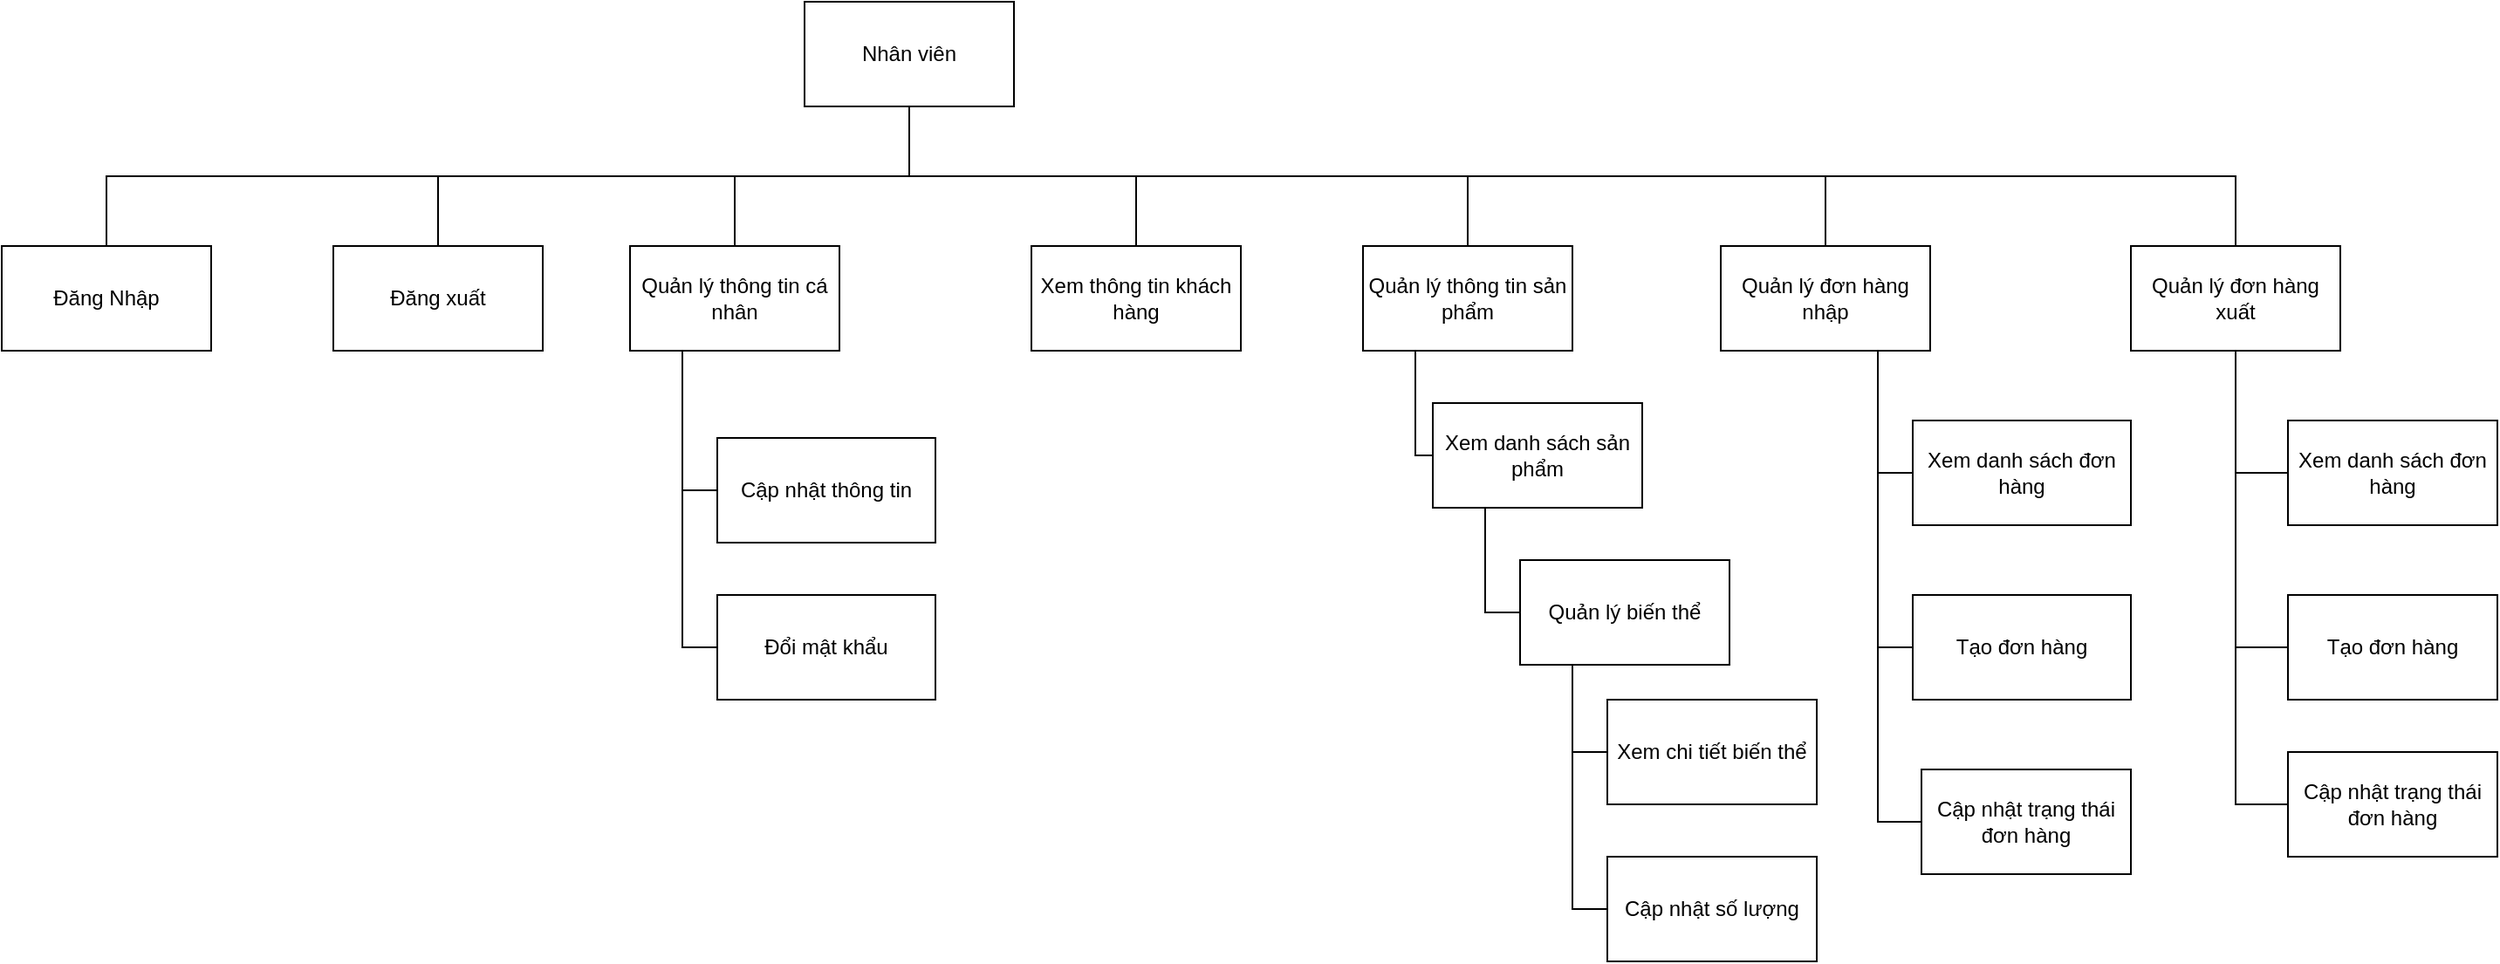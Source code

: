 <mxfile version="22.1.21" type="github" pages="6">
  <diagram name="sơ đồ tư duy của nhân viên" id="AwMW5bjnhjnvqeRRBotU">
    <mxGraphModel dx="1009" dy="542" grid="1" gridSize="10" guides="1" tooltips="1" connect="1" arrows="1" fold="1" page="1" pageScale="1" pageWidth="850" pageHeight="1100" math="0" shadow="0">
      <root>
        <mxCell id="0" />
        <mxCell id="1" parent="0" />
        <mxCell id="dzbkotbrd0zJeF_VacGA-1" value="Nhân viên" style="rounded=0;whiteSpace=wrap;html=1;" parent="1" vertex="1">
          <mxGeometry x="500" y="100" width="120" height="60" as="geometry" />
        </mxCell>
        <mxCell id="dzbkotbrd0zJeF_VacGA-2" value="Đăng Nhập" style="rounded=0;whiteSpace=wrap;html=1;" parent="1" vertex="1">
          <mxGeometry x="40" y="240" width="120" height="60" as="geometry" />
        </mxCell>
        <mxCell id="dzbkotbrd0zJeF_VacGA-3" value="Đăng xuất" style="rounded=0;whiteSpace=wrap;html=1;" parent="1" vertex="1">
          <mxGeometry x="230" y="240" width="120" height="60" as="geometry" />
        </mxCell>
        <mxCell id="dzbkotbrd0zJeF_VacGA-4" value="Quản lý thông tin cá nhân" style="rounded=0;whiteSpace=wrap;html=1;" parent="1" vertex="1">
          <mxGeometry x="400" y="240" width="120" height="60" as="geometry" />
        </mxCell>
        <mxCell id="dzbkotbrd0zJeF_VacGA-5" value="Quản lý thông tin sản phẩm" style="rounded=0;whiteSpace=wrap;html=1;" parent="1" vertex="1">
          <mxGeometry x="820" y="240" width="120" height="60" as="geometry" />
        </mxCell>
        <mxCell id="dzbkotbrd0zJeF_VacGA-6" value="Quản lý đơn hàng nhập" style="rounded=0;whiteSpace=wrap;html=1;" parent="1" vertex="1">
          <mxGeometry x="1025" y="240" width="120" height="60" as="geometry" />
        </mxCell>
        <mxCell id="dzbkotbrd0zJeF_VacGA-7" value="Xem thông tin khách hàng" style="rounded=0;whiteSpace=wrap;html=1;" parent="1" vertex="1">
          <mxGeometry x="630" y="240" width="120" height="60" as="geometry" />
        </mxCell>
        <mxCell id="dzbkotbrd0zJeF_VacGA-8" value="" style="endArrow=none;html=1;rounded=0;entryX=0.5;entryY=1;entryDx=0;entryDy=0;exitX=0.5;exitY=0;exitDx=0;exitDy=0;edgeStyle=orthogonalEdgeStyle;" parent="1" source="dzbkotbrd0zJeF_VacGA-2" target="dzbkotbrd0zJeF_VacGA-1" edge="1">
          <mxGeometry width="50" height="50" relative="1" as="geometry">
            <mxPoint x="360" y="210" as="sourcePoint" />
            <mxPoint x="410" y="160" as="targetPoint" />
          </mxGeometry>
        </mxCell>
        <mxCell id="dzbkotbrd0zJeF_VacGA-9" value="" style="endArrow=none;html=1;rounded=0;entryX=0.5;entryY=1;entryDx=0;entryDy=0;exitX=0.5;exitY=0;exitDx=0;exitDy=0;edgeStyle=orthogonalEdgeStyle;" parent="1" source="dzbkotbrd0zJeF_VacGA-3" target="dzbkotbrd0zJeF_VacGA-1" edge="1">
          <mxGeometry width="50" height="50" relative="1" as="geometry">
            <mxPoint x="360" y="210" as="sourcePoint" />
            <mxPoint x="410" y="160" as="targetPoint" />
          </mxGeometry>
        </mxCell>
        <mxCell id="dzbkotbrd0zJeF_VacGA-10" value="" style="endArrow=none;html=1;rounded=0;entryX=0.5;entryY=1;entryDx=0;entryDy=0;exitX=0.5;exitY=0;exitDx=0;exitDy=0;edgeStyle=orthogonalEdgeStyle;" parent="1" source="dzbkotbrd0zJeF_VacGA-4" target="dzbkotbrd0zJeF_VacGA-1" edge="1">
          <mxGeometry width="50" height="50" relative="1" as="geometry">
            <mxPoint x="560" y="210" as="sourcePoint" />
            <mxPoint x="610" y="160" as="targetPoint" />
          </mxGeometry>
        </mxCell>
        <mxCell id="dzbkotbrd0zJeF_VacGA-11" value="" style="endArrow=none;html=1;rounded=0;entryX=0.5;entryY=1;entryDx=0;entryDy=0;exitX=0.5;exitY=0;exitDx=0;exitDy=0;edgeStyle=orthogonalEdgeStyle;" parent="1" source="dzbkotbrd0zJeF_VacGA-5" target="dzbkotbrd0zJeF_VacGA-1" edge="1">
          <mxGeometry width="50" height="50" relative="1" as="geometry">
            <mxPoint x="360" y="210" as="sourcePoint" />
            <mxPoint x="410" y="160" as="targetPoint" />
          </mxGeometry>
        </mxCell>
        <mxCell id="dzbkotbrd0zJeF_VacGA-12" value="" style="endArrow=none;html=1;rounded=0;entryX=0.5;entryY=1;entryDx=0;entryDy=0;exitX=0.5;exitY=0;exitDx=0;exitDy=0;edgeStyle=orthogonalEdgeStyle;" parent="1" source="dzbkotbrd0zJeF_VacGA-6" target="dzbkotbrd0zJeF_VacGA-1" edge="1">
          <mxGeometry width="50" height="50" relative="1" as="geometry">
            <mxPoint x="780" y="190" as="sourcePoint" />
            <mxPoint x="830" y="140" as="targetPoint" />
          </mxGeometry>
        </mxCell>
        <mxCell id="dzbkotbrd0zJeF_VacGA-13" value="" style="endArrow=none;html=1;rounded=0;entryX=0.5;entryY=1;entryDx=0;entryDy=0;exitX=0.5;exitY=0;exitDx=0;exitDy=0;edgeStyle=orthogonalEdgeStyle;" parent="1" source="dzbkotbrd0zJeF_VacGA-7" target="dzbkotbrd0zJeF_VacGA-1" edge="1">
          <mxGeometry width="50" height="50" relative="1" as="geometry">
            <mxPoint x="700" y="230" as="sourcePoint" />
            <mxPoint x="750" y="180" as="targetPoint" />
          </mxGeometry>
        </mxCell>
        <mxCell id="dzbkotbrd0zJeF_VacGA-14" value="Quản lý đơn hàng xuất" style="rounded=0;whiteSpace=wrap;html=1;" parent="1" vertex="1">
          <mxGeometry x="1260" y="240" width="120" height="60" as="geometry" />
        </mxCell>
        <mxCell id="dzbkotbrd0zJeF_VacGA-15" value="" style="endArrow=none;html=1;rounded=0;entryX=0.5;entryY=0;entryDx=0;entryDy=0;exitX=0.5;exitY=1;exitDx=0;exitDy=0;edgeStyle=orthogonalEdgeStyle;" parent="1" source="dzbkotbrd0zJeF_VacGA-1" target="dzbkotbrd0zJeF_VacGA-14" edge="1">
          <mxGeometry width="50" height="50" relative="1" as="geometry">
            <mxPoint x="960" y="210" as="sourcePoint" />
            <mxPoint x="1010" y="160" as="targetPoint" />
          </mxGeometry>
        </mxCell>
        <mxCell id="dzbkotbrd0zJeF_VacGA-16" value="Cập nhật thông tin" style="rounded=0;whiteSpace=wrap;html=1;" parent="1" vertex="1">
          <mxGeometry x="450" y="350" width="125" height="60" as="geometry" />
        </mxCell>
        <mxCell id="dzbkotbrd0zJeF_VacGA-17" value="Đổi mật khẩu" style="rounded=0;whiteSpace=wrap;html=1;" parent="1" vertex="1">
          <mxGeometry x="450" y="440" width="125" height="60" as="geometry" />
        </mxCell>
        <mxCell id="dzbkotbrd0zJeF_VacGA-18" value="" style="endArrow=none;html=1;rounded=0;entryX=0.25;entryY=1;entryDx=0;entryDy=0;exitX=0;exitY=0.5;exitDx=0;exitDy=0;edgeStyle=orthogonalEdgeStyle;" parent="1" source="dzbkotbrd0zJeF_VacGA-16" target="dzbkotbrd0zJeF_VacGA-4" edge="1">
          <mxGeometry width="50" height="50" relative="1" as="geometry">
            <mxPoint x="380" y="360" as="sourcePoint" />
            <mxPoint x="430" y="310" as="targetPoint" />
            <Array as="points">
              <mxPoint x="430" y="380" />
            </Array>
          </mxGeometry>
        </mxCell>
        <mxCell id="dzbkotbrd0zJeF_VacGA-21" value="" style="endArrow=none;html=1;rounded=0;entryX=0.25;entryY=1;entryDx=0;entryDy=0;exitX=0;exitY=0.5;exitDx=0;exitDy=0;edgeStyle=orthogonalEdgeStyle;" parent="1" source="dzbkotbrd0zJeF_VacGA-17" target="dzbkotbrd0zJeF_VacGA-4" edge="1">
          <mxGeometry width="50" height="50" relative="1" as="geometry">
            <mxPoint x="280" y="480" as="sourcePoint" />
            <mxPoint x="330" y="430" as="targetPoint" />
          </mxGeometry>
        </mxCell>
        <mxCell id="dzbkotbrd0zJeF_VacGA-22" value="Xem danh sách sản phẩm" style="rounded=0;whiteSpace=wrap;html=1;" parent="1" vertex="1">
          <mxGeometry x="860" y="330" width="120" height="60" as="geometry" />
        </mxCell>
        <mxCell id="dzbkotbrd0zJeF_VacGA-23" value="" style="endArrow=none;html=1;rounded=0;entryX=0.25;entryY=1;entryDx=0;entryDy=0;exitX=0;exitY=0.5;exitDx=0;exitDy=0;edgeStyle=orthogonalEdgeStyle;" parent="1" source="dzbkotbrd0zJeF_VacGA-22" target="dzbkotbrd0zJeF_VacGA-5" edge="1">
          <mxGeometry width="50" height="50" relative="1" as="geometry">
            <mxPoint x="630" y="250" as="sourcePoint" />
            <mxPoint x="680" y="200" as="targetPoint" />
          </mxGeometry>
        </mxCell>
        <mxCell id="dzbkotbrd0zJeF_VacGA-24" value="Quản lý biến thể" style="rounded=0;whiteSpace=wrap;html=1;" parent="1" vertex="1">
          <mxGeometry x="910" y="420" width="120" height="60" as="geometry" />
        </mxCell>
        <mxCell id="dzbkotbrd0zJeF_VacGA-25" value="" style="endArrow=none;html=1;rounded=0;entryX=0.25;entryY=1;entryDx=0;entryDy=0;exitX=0;exitY=0.5;exitDx=0;exitDy=0;edgeStyle=orthogonalEdgeStyle;" parent="1" source="dzbkotbrd0zJeF_VacGA-24" target="dzbkotbrd0zJeF_VacGA-22" edge="1">
          <mxGeometry width="50" height="50" relative="1" as="geometry">
            <mxPoint x="630" y="250" as="sourcePoint" />
            <mxPoint x="680" y="200" as="targetPoint" />
          </mxGeometry>
        </mxCell>
        <mxCell id="dzbkotbrd0zJeF_VacGA-26" value="Xem chi tiết biến thể" style="rounded=0;whiteSpace=wrap;html=1;" parent="1" vertex="1">
          <mxGeometry x="960" y="500" width="120" height="60" as="geometry" />
        </mxCell>
        <mxCell id="dzbkotbrd0zJeF_VacGA-27" value="" style="endArrow=none;html=1;rounded=0;entryX=0.25;entryY=1;entryDx=0;entryDy=0;exitX=0;exitY=0.5;exitDx=0;exitDy=0;edgeStyle=orthogonalEdgeStyle;" parent="1" source="dzbkotbrd0zJeF_VacGA-26" target="dzbkotbrd0zJeF_VacGA-24" edge="1">
          <mxGeometry width="50" height="50" relative="1" as="geometry">
            <mxPoint x="630" y="250" as="sourcePoint" />
            <mxPoint x="680" y="200" as="targetPoint" />
          </mxGeometry>
        </mxCell>
        <mxCell id="dzbkotbrd0zJeF_VacGA-28" value="Cập nhật số lượng" style="rounded=0;whiteSpace=wrap;html=1;" parent="1" vertex="1">
          <mxGeometry x="960" y="590" width="120" height="60" as="geometry" />
        </mxCell>
        <mxCell id="dzbkotbrd0zJeF_VacGA-29" value="" style="endArrow=none;html=1;rounded=0;entryX=0.25;entryY=1;entryDx=0;entryDy=0;exitX=0;exitY=0.5;exitDx=0;exitDy=0;edgeStyle=orthogonalEdgeStyle;" parent="1" source="dzbkotbrd0zJeF_VacGA-28" target="dzbkotbrd0zJeF_VacGA-24" edge="1">
          <mxGeometry width="50" height="50" relative="1" as="geometry">
            <mxPoint x="630" y="250" as="sourcePoint" />
            <mxPoint x="680" y="200" as="targetPoint" />
          </mxGeometry>
        </mxCell>
        <mxCell id="dzbkotbrd0zJeF_VacGA-30" value="Xem danh sách đơn hàng" style="rounded=0;whiteSpace=wrap;html=1;" parent="1" vertex="1">
          <mxGeometry x="1135" y="340" width="125" height="60" as="geometry" />
        </mxCell>
        <mxCell id="dzbkotbrd0zJeF_VacGA-31" value="Tạo đơn hàng" style="rounded=0;whiteSpace=wrap;html=1;" parent="1" vertex="1">
          <mxGeometry x="1135" y="440" width="125" height="60" as="geometry" />
        </mxCell>
        <mxCell id="dzbkotbrd0zJeF_VacGA-33" value="" style="endArrow=none;html=1;rounded=0;entryX=0.75;entryY=1;entryDx=0;entryDy=0;exitX=0;exitY=0.5;exitDx=0;exitDy=0;edgeStyle=orthogonalEdgeStyle;" parent="1" source="dzbkotbrd0zJeF_VacGA-31" target="dzbkotbrd0zJeF_VacGA-6" edge="1">
          <mxGeometry width="50" height="50" relative="1" as="geometry">
            <mxPoint x="955" y="480" as="sourcePoint" />
            <mxPoint x="1105" y="300" as="targetPoint" />
          </mxGeometry>
        </mxCell>
        <mxCell id="dzbkotbrd0zJeF_VacGA-34" value="" style="endArrow=none;html=1;rounded=0;entryX=0.75;entryY=1;entryDx=0;entryDy=0;exitX=0;exitY=0.5;exitDx=0;exitDy=0;edgeStyle=orthogonalEdgeStyle;" parent="1" source="dzbkotbrd0zJeF_VacGA-30" target="dzbkotbrd0zJeF_VacGA-6" edge="1">
          <mxGeometry width="50" height="50" relative="1" as="geometry">
            <mxPoint x="645" y="420" as="sourcePoint" />
            <mxPoint x="695" y="370" as="targetPoint" />
          </mxGeometry>
        </mxCell>
        <mxCell id="dzbkotbrd0zJeF_VacGA-35" value="Cập nhật trạng thái đơn hàng" style="rounded=0;whiteSpace=wrap;html=1;" parent="1" vertex="1">
          <mxGeometry x="1140" y="540" width="120" height="60" as="geometry" />
        </mxCell>
        <mxCell id="dzbkotbrd0zJeF_VacGA-36" value="" style="endArrow=none;html=1;rounded=0;entryX=0.75;entryY=1;entryDx=0;entryDy=0;exitX=0;exitY=0.5;exitDx=0;exitDy=0;edgeStyle=orthogonalEdgeStyle;" parent="1" source="dzbkotbrd0zJeF_VacGA-35" target="dzbkotbrd0zJeF_VacGA-6" edge="1">
          <mxGeometry width="50" height="50" relative="1" as="geometry">
            <mxPoint x="645" y="420" as="sourcePoint" />
            <mxPoint x="695" y="370" as="targetPoint" />
          </mxGeometry>
        </mxCell>
        <mxCell id="dzbkotbrd0zJeF_VacGA-40" value="Xem danh sách đơn hàng" style="rounded=0;whiteSpace=wrap;html=1;" parent="1" vertex="1">
          <mxGeometry x="1350" y="340" width="120" height="60" as="geometry" />
        </mxCell>
        <mxCell id="dzbkotbrd0zJeF_VacGA-41" value="Tạo đơn hàng" style="rounded=0;whiteSpace=wrap;html=1;" parent="1" vertex="1">
          <mxGeometry x="1350" y="440" width="120" height="60" as="geometry" />
        </mxCell>
        <mxCell id="dzbkotbrd0zJeF_VacGA-42" value="Cập nhật trạng thái đơn hàng&lt;br&gt;" style="rounded=0;whiteSpace=wrap;html=1;" parent="1" vertex="1">
          <mxGeometry x="1350" y="530" width="120" height="60" as="geometry" />
        </mxCell>
        <mxCell id="dzbkotbrd0zJeF_VacGA-43" value="" style="endArrow=none;html=1;rounded=0;entryX=0.5;entryY=1;entryDx=0;entryDy=0;exitX=0;exitY=0.5;exitDx=0;exitDy=0;edgeStyle=orthogonalEdgeStyle;" parent="1" source="dzbkotbrd0zJeF_VacGA-40" target="dzbkotbrd0zJeF_VacGA-14" edge="1">
          <mxGeometry width="50" height="50" relative="1" as="geometry">
            <mxPoint x="1050" y="420" as="sourcePoint" />
            <mxPoint x="1100" y="370" as="targetPoint" />
          </mxGeometry>
        </mxCell>
        <mxCell id="dzbkotbrd0zJeF_VacGA-45" value="" style="endArrow=none;html=1;rounded=0;entryX=0.5;entryY=1;entryDx=0;entryDy=0;exitX=0;exitY=0.5;exitDx=0;exitDy=0;edgeStyle=orthogonalEdgeStyle;" parent="1" source="dzbkotbrd0zJeF_VacGA-41" target="dzbkotbrd0zJeF_VacGA-14" edge="1">
          <mxGeometry width="50" height="50" relative="1" as="geometry">
            <mxPoint x="1050" y="420" as="sourcePoint" />
            <mxPoint x="1100" y="370" as="targetPoint" />
          </mxGeometry>
        </mxCell>
        <mxCell id="dzbkotbrd0zJeF_VacGA-46" value="" style="endArrow=none;html=1;rounded=0;entryX=0.5;entryY=1;entryDx=0;entryDy=0;exitX=0;exitY=0.5;exitDx=0;exitDy=0;edgeStyle=orthogonalEdgeStyle;" parent="1" source="dzbkotbrd0zJeF_VacGA-42" target="dzbkotbrd0zJeF_VacGA-14" edge="1">
          <mxGeometry width="50" height="50" relative="1" as="geometry">
            <mxPoint x="1290" y="550" as="sourcePoint" />
            <mxPoint x="1340" y="500" as="targetPoint" />
          </mxGeometry>
        </mxCell>
      </root>
    </mxGraphModel>
  </diagram>
  <diagram id="WenDtLiimiP3o33p6I_P" name="Sơ đồ tư duy khách hàng không có tài khoản">
    <mxGraphModel dx="1009" dy="542" grid="1" gridSize="10" guides="1" tooltips="1" connect="1" arrows="1" fold="1" page="1" pageScale="1" pageWidth="850" pageHeight="1100" math="0" shadow="0">
      <root>
        <mxCell id="0" />
        <mxCell id="1" parent="0" />
        <mxCell id="mK2pUpOia7YjDpy-C99s-1" value="Khách hàng không có tài khoản" style="rounded=0;whiteSpace=wrap;html=1;" vertex="1" parent="1">
          <mxGeometry x="370" y="250" width="120" height="60" as="geometry" />
        </mxCell>
        <mxCell id="ANG01uh3ghOKPzQINhPo-1" value="Đăng ký" style="rounded=0;whiteSpace=wrap;html=1;" vertex="1" parent="1">
          <mxGeometry x="90" y="390" width="120" height="60" as="geometry" />
        </mxCell>
        <mxCell id="ANG01uh3ghOKPzQINhPo-2" value="Xem danh sách sản phẩm" style="rounded=0;whiteSpace=wrap;html=1;" vertex="1" parent="1">
          <mxGeometry x="260" y="390" width="120" height="60" as="geometry" />
        </mxCell>
        <mxCell id="ANG01uh3ghOKPzQINhPo-3" value="Tìm kiếm sản phẩm" style="rounded=0;whiteSpace=wrap;html=1;" vertex="1" parent="1">
          <mxGeometry x="490" y="390" width="120" height="60" as="geometry" />
        </mxCell>
        <mxCell id="ANG01uh3ghOKPzQINhPo-5" value="" style="endArrow=none;html=1;rounded=0;entryX=0.5;entryY=1;entryDx=0;entryDy=0;exitX=0.5;exitY=0;exitDx=0;exitDy=0;edgeStyle=orthogonalEdgeStyle;" edge="1" parent="1" source="ANG01uh3ghOKPzQINhPo-1" target="mK2pUpOia7YjDpy-C99s-1">
          <mxGeometry width="50" height="50" relative="1" as="geometry">
            <mxPoint x="220" y="360" as="sourcePoint" />
            <mxPoint x="420" y="310" as="targetPoint" />
          </mxGeometry>
        </mxCell>
        <mxCell id="ANG01uh3ghOKPzQINhPo-6" value="" style="endArrow=none;html=1;rounded=0;entryX=0.5;entryY=1;entryDx=0;entryDy=0;exitX=0.5;exitY=0;exitDx=0;exitDy=0;edgeStyle=orthogonalEdgeStyle;" edge="1" parent="1" source="ANG01uh3ghOKPzQINhPo-2" target="mK2pUpOia7YjDpy-C99s-1">
          <mxGeometry width="50" height="50" relative="1" as="geometry">
            <mxPoint x="420" y="360" as="sourcePoint" />
            <mxPoint x="420" y="310" as="targetPoint" />
          </mxGeometry>
        </mxCell>
        <mxCell id="ANG01uh3ghOKPzQINhPo-7" value="" style="endArrow=none;html=1;rounded=0;entryX=0.5;entryY=1;entryDx=0;entryDy=0;exitX=0.5;exitY=0;exitDx=0;exitDy=0;edgeStyle=orthogonalEdgeStyle;" edge="1" parent="1" source="ANG01uh3ghOKPzQINhPo-3" target="mK2pUpOia7YjDpy-C99s-1">
          <mxGeometry width="50" height="50" relative="1" as="geometry">
            <mxPoint x="560" y="380" as="sourcePoint" />
            <mxPoint x="420" y="310" as="targetPoint" />
          </mxGeometry>
        </mxCell>
        <mxCell id="ANG01uh3ghOKPzQINhPo-8" value="Xem chi tiết sản phẩm" style="rounded=0;whiteSpace=wrap;html=1;" vertex="1" parent="1">
          <mxGeometry x="310" y="500" width="125" height="60" as="geometry" />
        </mxCell>
        <mxCell id="ANG01uh3ghOKPzQINhPo-10" value="" style="endArrow=none;html=1;rounded=0;entryX=0.25;entryY=1;entryDx=0;entryDy=0;exitX=0;exitY=0.5;exitDx=0;exitDy=0;edgeStyle=orthogonalEdgeStyle;" edge="1" parent="1" source="ANG01uh3ghOKPzQINhPo-8" target="ANG01uh3ghOKPzQINhPo-2">
          <mxGeometry width="50" height="50" relative="1" as="geometry">
            <mxPoint x="240" y="510" as="sourcePoint" />
            <mxPoint x="290" y="460" as="targetPoint" />
            <Array as="points">
              <mxPoint x="290" y="530" />
            </Array>
          </mxGeometry>
        </mxCell>
      </root>
    </mxGraphModel>
  </diagram>
  <diagram id="aKFpyzoV2Clm9P6Qbatf" name="Sơ đồ tư duy khách hàng có tài khoản">
    <mxGraphModel dx="1009" dy="542" grid="1" gridSize="10" guides="1" tooltips="1" connect="1" arrows="1" fold="1" page="1" pageScale="1" pageWidth="850" pageHeight="1100" math="0" shadow="0">
      <root>
        <mxCell id="0" />
        <mxCell id="1" parent="0" />
        <mxCell id="Ef5BakWoUezPfbRDGRoR-1" value="Khách hàng có tài khoản" style="rounded=0;whiteSpace=wrap;html=1;" vertex="1" parent="1">
          <mxGeometry x="500" y="100" width="120" height="60" as="geometry" />
        </mxCell>
        <mxCell id="Ef5BakWoUezPfbRDGRoR-2" value="Đăng Nhập" style="rounded=0;whiteSpace=wrap;html=1;" vertex="1" parent="1">
          <mxGeometry x="40" y="240" width="120" height="60" as="geometry" />
        </mxCell>
        <mxCell id="Ef5BakWoUezPfbRDGRoR-3" value="Đăng xuất" style="rounded=0;whiteSpace=wrap;html=1;" vertex="1" parent="1">
          <mxGeometry x="230" y="240" width="120" height="60" as="geometry" />
        </mxCell>
        <mxCell id="Ef5BakWoUezPfbRDGRoR-4" value="Quản lý thông tin cá nhân" style="rounded=0;whiteSpace=wrap;html=1;" vertex="1" parent="1">
          <mxGeometry x="400" y="240" width="120" height="60" as="geometry" />
        </mxCell>
        <mxCell id="Ef5BakWoUezPfbRDGRoR-5" value="Quản lý thông tin sản phẩm" style="rounded=0;whiteSpace=wrap;html=1;" vertex="1" parent="1">
          <mxGeometry x="820" y="240" width="120" height="60" as="geometry" />
        </mxCell>
        <mxCell id="Ef5BakWoUezPfbRDGRoR-6" value="Quản lý đơn hàng nhập" style="rounded=0;whiteSpace=wrap;html=1;" vertex="1" parent="1">
          <mxGeometry x="1025" y="240" width="120" height="60" as="geometry" />
        </mxCell>
        <mxCell id="Ef5BakWoUezPfbRDGRoR-7" value="Xem thông tin khách hàng" style="rounded=0;whiteSpace=wrap;html=1;" vertex="1" parent="1">
          <mxGeometry x="630" y="240" width="120" height="60" as="geometry" />
        </mxCell>
        <mxCell id="Ef5BakWoUezPfbRDGRoR-8" value="" style="endArrow=none;html=1;rounded=0;entryX=0.5;entryY=1;entryDx=0;entryDy=0;exitX=0.5;exitY=0;exitDx=0;exitDy=0;edgeStyle=orthogonalEdgeStyle;" edge="1" parent="1" source="Ef5BakWoUezPfbRDGRoR-2" target="Ef5BakWoUezPfbRDGRoR-1">
          <mxGeometry width="50" height="50" relative="1" as="geometry">
            <mxPoint x="360" y="210" as="sourcePoint" />
            <mxPoint x="410" y="160" as="targetPoint" />
          </mxGeometry>
        </mxCell>
        <mxCell id="Ef5BakWoUezPfbRDGRoR-9" value="" style="endArrow=none;html=1;rounded=0;entryX=0.5;entryY=1;entryDx=0;entryDy=0;exitX=0.5;exitY=0;exitDx=0;exitDy=0;edgeStyle=orthogonalEdgeStyle;" edge="1" parent="1" source="Ef5BakWoUezPfbRDGRoR-3" target="Ef5BakWoUezPfbRDGRoR-1">
          <mxGeometry width="50" height="50" relative="1" as="geometry">
            <mxPoint x="360" y="210" as="sourcePoint" />
            <mxPoint x="410" y="160" as="targetPoint" />
          </mxGeometry>
        </mxCell>
        <mxCell id="Ef5BakWoUezPfbRDGRoR-10" value="" style="endArrow=none;html=1;rounded=0;entryX=0.5;entryY=1;entryDx=0;entryDy=0;exitX=0.5;exitY=0;exitDx=0;exitDy=0;edgeStyle=orthogonalEdgeStyle;" edge="1" parent="1" source="Ef5BakWoUezPfbRDGRoR-4" target="Ef5BakWoUezPfbRDGRoR-1">
          <mxGeometry width="50" height="50" relative="1" as="geometry">
            <mxPoint x="560" y="210" as="sourcePoint" />
            <mxPoint x="610" y="160" as="targetPoint" />
          </mxGeometry>
        </mxCell>
        <mxCell id="Ef5BakWoUezPfbRDGRoR-11" value="" style="endArrow=none;html=1;rounded=0;entryX=0.5;entryY=1;entryDx=0;entryDy=0;exitX=0.5;exitY=0;exitDx=0;exitDy=0;edgeStyle=orthogonalEdgeStyle;" edge="1" parent="1" source="Ef5BakWoUezPfbRDGRoR-5" target="Ef5BakWoUezPfbRDGRoR-1">
          <mxGeometry width="50" height="50" relative="1" as="geometry">
            <mxPoint x="360" y="210" as="sourcePoint" />
            <mxPoint x="410" y="160" as="targetPoint" />
          </mxGeometry>
        </mxCell>
        <mxCell id="Ef5BakWoUezPfbRDGRoR-12" value="" style="endArrow=none;html=1;rounded=0;entryX=0.5;entryY=1;entryDx=0;entryDy=0;exitX=0.5;exitY=0;exitDx=0;exitDy=0;edgeStyle=orthogonalEdgeStyle;" edge="1" parent="1" source="Ef5BakWoUezPfbRDGRoR-6" target="Ef5BakWoUezPfbRDGRoR-1">
          <mxGeometry width="50" height="50" relative="1" as="geometry">
            <mxPoint x="780" y="190" as="sourcePoint" />
            <mxPoint x="830" y="140" as="targetPoint" />
          </mxGeometry>
        </mxCell>
        <mxCell id="Ef5BakWoUezPfbRDGRoR-13" value="" style="endArrow=none;html=1;rounded=0;entryX=0.5;entryY=1;entryDx=0;entryDy=0;exitX=0.5;exitY=0;exitDx=0;exitDy=0;edgeStyle=orthogonalEdgeStyle;" edge="1" parent="1" source="Ef5BakWoUezPfbRDGRoR-7" target="Ef5BakWoUezPfbRDGRoR-1">
          <mxGeometry width="50" height="50" relative="1" as="geometry">
            <mxPoint x="700" y="230" as="sourcePoint" />
            <mxPoint x="750" y="180" as="targetPoint" />
          </mxGeometry>
        </mxCell>
        <mxCell id="Ef5BakWoUezPfbRDGRoR-14" value="Quản lý đơn hàng xuất" style="rounded=0;whiteSpace=wrap;html=1;" vertex="1" parent="1">
          <mxGeometry x="1260" y="240" width="120" height="60" as="geometry" />
        </mxCell>
        <mxCell id="Ef5BakWoUezPfbRDGRoR-15" value="" style="endArrow=none;html=1;rounded=0;entryX=0.5;entryY=0;entryDx=0;entryDy=0;exitX=0.5;exitY=1;exitDx=0;exitDy=0;edgeStyle=orthogonalEdgeStyle;" edge="1" parent="1" source="Ef5BakWoUezPfbRDGRoR-1" target="Ef5BakWoUezPfbRDGRoR-14">
          <mxGeometry width="50" height="50" relative="1" as="geometry">
            <mxPoint x="960" y="210" as="sourcePoint" />
            <mxPoint x="1010" y="160" as="targetPoint" />
          </mxGeometry>
        </mxCell>
        <mxCell id="Ef5BakWoUezPfbRDGRoR-16" value="Cập nhật thông tin" style="rounded=0;whiteSpace=wrap;html=1;" vertex="1" parent="1">
          <mxGeometry x="450" y="350" width="125" height="60" as="geometry" />
        </mxCell>
        <mxCell id="Ef5BakWoUezPfbRDGRoR-17" value="Đổi mật khẩu" style="rounded=0;whiteSpace=wrap;html=1;" vertex="1" parent="1">
          <mxGeometry x="450" y="440" width="125" height="60" as="geometry" />
        </mxCell>
        <mxCell id="Ef5BakWoUezPfbRDGRoR-18" value="" style="endArrow=none;html=1;rounded=0;entryX=0.25;entryY=1;entryDx=0;entryDy=0;exitX=0;exitY=0.5;exitDx=0;exitDy=0;edgeStyle=orthogonalEdgeStyle;" edge="1" parent="1" source="Ef5BakWoUezPfbRDGRoR-16" target="Ef5BakWoUezPfbRDGRoR-4">
          <mxGeometry width="50" height="50" relative="1" as="geometry">
            <mxPoint x="380" y="360" as="sourcePoint" />
            <mxPoint x="430" y="310" as="targetPoint" />
            <Array as="points">
              <mxPoint x="430" y="380" />
            </Array>
          </mxGeometry>
        </mxCell>
        <mxCell id="Ef5BakWoUezPfbRDGRoR-19" value="" style="endArrow=none;html=1;rounded=0;entryX=0.25;entryY=1;entryDx=0;entryDy=0;exitX=0;exitY=0.5;exitDx=0;exitDy=0;edgeStyle=orthogonalEdgeStyle;" edge="1" parent="1" source="Ef5BakWoUezPfbRDGRoR-17" target="Ef5BakWoUezPfbRDGRoR-4">
          <mxGeometry width="50" height="50" relative="1" as="geometry">
            <mxPoint x="280" y="480" as="sourcePoint" />
            <mxPoint x="330" y="430" as="targetPoint" />
          </mxGeometry>
        </mxCell>
        <mxCell id="Ef5BakWoUezPfbRDGRoR-20" value="Xem danh sách sản phẩm" style="rounded=0;whiteSpace=wrap;html=1;" vertex="1" parent="1">
          <mxGeometry x="860" y="330" width="120" height="60" as="geometry" />
        </mxCell>
        <mxCell id="Ef5BakWoUezPfbRDGRoR-21" value="" style="endArrow=none;html=1;rounded=0;entryX=0.25;entryY=1;entryDx=0;entryDy=0;exitX=0;exitY=0.5;exitDx=0;exitDy=0;edgeStyle=orthogonalEdgeStyle;" edge="1" parent="1" source="Ef5BakWoUezPfbRDGRoR-20" target="Ef5BakWoUezPfbRDGRoR-5">
          <mxGeometry width="50" height="50" relative="1" as="geometry">
            <mxPoint x="630" y="250" as="sourcePoint" />
            <mxPoint x="680" y="200" as="targetPoint" />
          </mxGeometry>
        </mxCell>
        <mxCell id="Ef5BakWoUezPfbRDGRoR-22" value="Quản lý biến thể" style="rounded=0;whiteSpace=wrap;html=1;" vertex="1" parent="1">
          <mxGeometry x="910" y="420" width="120" height="60" as="geometry" />
        </mxCell>
        <mxCell id="Ef5BakWoUezPfbRDGRoR-23" value="" style="endArrow=none;html=1;rounded=0;entryX=0.25;entryY=1;entryDx=0;entryDy=0;exitX=0;exitY=0.5;exitDx=0;exitDy=0;edgeStyle=orthogonalEdgeStyle;" edge="1" parent="1" source="Ef5BakWoUezPfbRDGRoR-22" target="Ef5BakWoUezPfbRDGRoR-20">
          <mxGeometry width="50" height="50" relative="1" as="geometry">
            <mxPoint x="630" y="250" as="sourcePoint" />
            <mxPoint x="680" y="200" as="targetPoint" />
          </mxGeometry>
        </mxCell>
        <mxCell id="Ef5BakWoUezPfbRDGRoR-24" value="Xem chi tiết biến thể" style="rounded=0;whiteSpace=wrap;html=1;" vertex="1" parent="1">
          <mxGeometry x="960" y="500" width="120" height="60" as="geometry" />
        </mxCell>
        <mxCell id="Ef5BakWoUezPfbRDGRoR-25" value="" style="endArrow=none;html=1;rounded=0;entryX=0.25;entryY=1;entryDx=0;entryDy=0;exitX=0;exitY=0.5;exitDx=0;exitDy=0;edgeStyle=orthogonalEdgeStyle;" edge="1" parent="1" source="Ef5BakWoUezPfbRDGRoR-24" target="Ef5BakWoUezPfbRDGRoR-22">
          <mxGeometry width="50" height="50" relative="1" as="geometry">
            <mxPoint x="630" y="250" as="sourcePoint" />
            <mxPoint x="680" y="200" as="targetPoint" />
          </mxGeometry>
        </mxCell>
        <mxCell id="Ef5BakWoUezPfbRDGRoR-26" value="Cập nhật số lượng" style="rounded=0;whiteSpace=wrap;html=1;" vertex="1" parent="1">
          <mxGeometry x="960" y="590" width="120" height="60" as="geometry" />
        </mxCell>
        <mxCell id="Ef5BakWoUezPfbRDGRoR-27" value="" style="endArrow=none;html=1;rounded=0;entryX=0.25;entryY=1;entryDx=0;entryDy=0;exitX=0;exitY=0.5;exitDx=0;exitDy=0;edgeStyle=orthogonalEdgeStyle;" edge="1" parent="1" source="Ef5BakWoUezPfbRDGRoR-26" target="Ef5BakWoUezPfbRDGRoR-22">
          <mxGeometry width="50" height="50" relative="1" as="geometry">
            <mxPoint x="630" y="250" as="sourcePoint" />
            <mxPoint x="680" y="200" as="targetPoint" />
          </mxGeometry>
        </mxCell>
        <mxCell id="Ef5BakWoUezPfbRDGRoR-28" value="Xem danh sách đơn hàng" style="rounded=0;whiteSpace=wrap;html=1;" vertex="1" parent="1">
          <mxGeometry x="1135" y="340" width="125" height="60" as="geometry" />
        </mxCell>
        <mxCell id="Ef5BakWoUezPfbRDGRoR-29" value="Tạo đơn hàng" style="rounded=0;whiteSpace=wrap;html=1;" vertex="1" parent="1">
          <mxGeometry x="1135" y="440" width="125" height="60" as="geometry" />
        </mxCell>
        <mxCell id="Ef5BakWoUezPfbRDGRoR-30" value="" style="endArrow=none;html=1;rounded=0;entryX=0.75;entryY=1;entryDx=0;entryDy=0;exitX=0;exitY=0.5;exitDx=0;exitDy=0;edgeStyle=orthogonalEdgeStyle;" edge="1" parent="1" source="Ef5BakWoUezPfbRDGRoR-29" target="Ef5BakWoUezPfbRDGRoR-6">
          <mxGeometry width="50" height="50" relative="1" as="geometry">
            <mxPoint x="955" y="480" as="sourcePoint" />
            <mxPoint x="1105" y="300" as="targetPoint" />
          </mxGeometry>
        </mxCell>
        <mxCell id="Ef5BakWoUezPfbRDGRoR-31" value="" style="endArrow=none;html=1;rounded=0;entryX=0.75;entryY=1;entryDx=0;entryDy=0;exitX=0;exitY=0.5;exitDx=0;exitDy=0;edgeStyle=orthogonalEdgeStyle;" edge="1" parent="1" source="Ef5BakWoUezPfbRDGRoR-28" target="Ef5BakWoUezPfbRDGRoR-6">
          <mxGeometry width="50" height="50" relative="1" as="geometry">
            <mxPoint x="645" y="420" as="sourcePoint" />
            <mxPoint x="695" y="370" as="targetPoint" />
          </mxGeometry>
        </mxCell>
        <mxCell id="Ef5BakWoUezPfbRDGRoR-32" value="Cập nhật trạng thái đơn hàng" style="rounded=0;whiteSpace=wrap;html=1;" vertex="1" parent="1">
          <mxGeometry x="1140" y="540" width="120" height="60" as="geometry" />
        </mxCell>
        <mxCell id="Ef5BakWoUezPfbRDGRoR-33" value="" style="endArrow=none;html=1;rounded=0;entryX=0.75;entryY=1;entryDx=0;entryDy=0;exitX=0;exitY=0.5;exitDx=0;exitDy=0;edgeStyle=orthogonalEdgeStyle;" edge="1" parent="1" source="Ef5BakWoUezPfbRDGRoR-32" target="Ef5BakWoUezPfbRDGRoR-6">
          <mxGeometry width="50" height="50" relative="1" as="geometry">
            <mxPoint x="645" y="420" as="sourcePoint" />
            <mxPoint x="695" y="370" as="targetPoint" />
          </mxGeometry>
        </mxCell>
        <mxCell id="Ef5BakWoUezPfbRDGRoR-34" value="Xem danh sách đơn hàng" style="rounded=0;whiteSpace=wrap;html=1;" vertex="1" parent="1">
          <mxGeometry x="1350" y="340" width="120" height="60" as="geometry" />
        </mxCell>
        <mxCell id="Ef5BakWoUezPfbRDGRoR-35" value="Tạo đơn hàng" style="rounded=0;whiteSpace=wrap;html=1;" vertex="1" parent="1">
          <mxGeometry x="1350" y="440" width="120" height="60" as="geometry" />
        </mxCell>
        <mxCell id="Ef5BakWoUezPfbRDGRoR-36" value="Cập nhật trạng thái đơn hàng&lt;br&gt;" style="rounded=0;whiteSpace=wrap;html=1;" vertex="1" parent="1">
          <mxGeometry x="1350" y="530" width="120" height="60" as="geometry" />
        </mxCell>
        <mxCell id="Ef5BakWoUezPfbRDGRoR-37" value="" style="endArrow=none;html=1;rounded=0;entryX=0.5;entryY=1;entryDx=0;entryDy=0;exitX=0;exitY=0.5;exitDx=0;exitDy=0;edgeStyle=orthogonalEdgeStyle;" edge="1" parent="1" source="Ef5BakWoUezPfbRDGRoR-34" target="Ef5BakWoUezPfbRDGRoR-14">
          <mxGeometry width="50" height="50" relative="1" as="geometry">
            <mxPoint x="1050" y="420" as="sourcePoint" />
            <mxPoint x="1100" y="370" as="targetPoint" />
          </mxGeometry>
        </mxCell>
        <mxCell id="Ef5BakWoUezPfbRDGRoR-38" value="" style="endArrow=none;html=1;rounded=0;entryX=0.5;entryY=1;entryDx=0;entryDy=0;exitX=0;exitY=0.5;exitDx=0;exitDy=0;edgeStyle=orthogonalEdgeStyle;" edge="1" parent="1" source="Ef5BakWoUezPfbRDGRoR-35" target="Ef5BakWoUezPfbRDGRoR-14">
          <mxGeometry width="50" height="50" relative="1" as="geometry">
            <mxPoint x="1050" y="420" as="sourcePoint" />
            <mxPoint x="1100" y="370" as="targetPoint" />
          </mxGeometry>
        </mxCell>
        <mxCell id="Ef5BakWoUezPfbRDGRoR-39" value="" style="endArrow=none;html=1;rounded=0;entryX=0.5;entryY=1;entryDx=0;entryDy=0;exitX=0;exitY=0.5;exitDx=0;exitDy=0;edgeStyle=orthogonalEdgeStyle;" edge="1" parent="1" source="Ef5BakWoUezPfbRDGRoR-36" target="Ef5BakWoUezPfbRDGRoR-14">
          <mxGeometry width="50" height="50" relative="1" as="geometry">
            <mxPoint x="1290" y="550" as="sourcePoint" />
            <mxPoint x="1340" y="500" as="targetPoint" />
          </mxGeometry>
        </mxCell>
      </root>
    </mxGraphModel>
  </diagram>
  <diagram id="KC4gTin0XgVBW7Rekx23" name="Chức năng khách hàng không có tài khoản">
    <mxGraphModel dx="1009" dy="542" grid="1" gridSize="10" guides="1" tooltips="1" connect="1" arrows="1" fold="1" page="1" pageScale="1" pageWidth="850" pageHeight="1100" math="0" shadow="0">
      <root>
        <mxCell id="0" />
        <mxCell id="1" parent="0" />
        <mxCell id="9MR05PCgE3EfPySpoHV6-1" value="Actor" style="shape=umlActor;verticalLabelPosition=bottom;verticalAlign=top;html=1;outlineConnect=0;" parent="1" vertex="1">
          <mxGeometry x="200" y="250" width="30" height="60" as="geometry" />
        </mxCell>
        <mxCell id="9MR05PCgE3EfPySpoHV6-2" value="Đăng ký&amp;nbsp;" style="ellipse;whiteSpace=wrap;html=1;" parent="1" vertex="1">
          <mxGeometry x="330" y="160" width="100" height="50" as="geometry" />
        </mxCell>
        <mxCell id="9MR05PCgE3EfPySpoHV6-3" value="Xem danh sách sản phẩm" style="ellipse;whiteSpace=wrap;html=1;" parent="1" vertex="1">
          <mxGeometry x="340" y="230" width="100" height="50" as="geometry" />
        </mxCell>
        <mxCell id="9MR05PCgE3EfPySpoHV6-4" value="Xem chi tiết sản phẩm" style="ellipse;whiteSpace=wrap;html=1;" parent="1" vertex="1">
          <mxGeometry x="500" y="310" width="80" height="40" as="geometry" />
        </mxCell>
        <mxCell id="9MR05PCgE3EfPySpoHV6-5" value="Tìm kiếm sản phẩm" style="ellipse;whiteSpace=wrap;html=1;" parent="1" vertex="1">
          <mxGeometry x="330" y="320" width="100" height="50" as="geometry" />
        </mxCell>
        <mxCell id="9MR05PCgE3EfPySpoHV6-6" value="" style="html=1;verticalAlign=bottom;endArrow=open;dashed=1;endSize=8;curved=0;rounded=0;exitX=0;exitY=0.5;exitDx=0;exitDy=0;entryX=1;entryY=1;entryDx=0;entryDy=0;" parent="1" source="9MR05PCgE3EfPySpoHV6-4" target="9MR05PCgE3EfPySpoHV6-3" edge="1">
          <mxGeometry relative="1" as="geometry">
            <mxPoint x="460" y="280" as="sourcePoint" />
            <mxPoint x="380" y="280" as="targetPoint" />
          </mxGeometry>
        </mxCell>
        <mxCell id="9MR05PCgE3EfPySpoHV6-7" value="&amp;lt;&amp;lt;include&amp;gt;&amp;gt;" style="text;html=1;strokeColor=none;fillColor=none;align=center;verticalAlign=middle;whiteSpace=wrap;rounded=0;" parent="1" vertex="1">
          <mxGeometry x="455" y="275" width="45" height="10" as="geometry" />
        </mxCell>
        <mxCell id="9MR05PCgE3EfPySpoHV6-8" value="" style="endArrow=none;html=1;rounded=0;entryX=0;entryY=0.5;entryDx=0;entryDy=0;" parent="1" target="9MR05PCgE3EfPySpoHV6-2" edge="1">
          <mxGeometry width="50" height="50" relative="1" as="geometry">
            <mxPoint x="250" y="280" as="sourcePoint" />
            <mxPoint x="290" y="220" as="targetPoint" />
          </mxGeometry>
        </mxCell>
        <mxCell id="9MR05PCgE3EfPySpoHV6-9" value="" style="endArrow=none;html=1;rounded=0;entryX=0;entryY=0.5;entryDx=0;entryDy=0;" parent="1" target="9MR05PCgE3EfPySpoHV6-3" edge="1">
          <mxGeometry width="50" height="50" relative="1" as="geometry">
            <mxPoint x="250" y="280" as="sourcePoint" />
            <mxPoint x="340" y="195" as="targetPoint" />
          </mxGeometry>
        </mxCell>
        <mxCell id="9MR05PCgE3EfPySpoHV6-10" value="" style="endArrow=none;html=1;rounded=0;entryX=0;entryY=0.5;entryDx=0;entryDy=0;" parent="1" target="9MR05PCgE3EfPySpoHV6-5" edge="1">
          <mxGeometry width="50" height="50" relative="1" as="geometry">
            <mxPoint x="250" y="280" as="sourcePoint" />
            <mxPoint x="350" y="265" as="targetPoint" />
          </mxGeometry>
        </mxCell>
      </root>
    </mxGraphModel>
  </diagram>
  <diagram id="16ftv3816fYwIURXoYWj" name="Chức năng khách hàng có tài khoản">
    <mxGraphModel dx="1009" dy="542" grid="1" gridSize="10" guides="1" tooltips="1" connect="1" arrows="1" fold="1" page="1" pageScale="1" pageWidth="850" pageHeight="1100" math="0" shadow="0">
      <root>
        <mxCell id="0" />
        <mxCell id="1" parent="0" />
        <mxCell id="BbKa7ltPmRF4flDn4x-G-1" value="Actor" style="shape=umlActor;verticalLabelPosition=bottom;verticalAlign=top;html=1;outlineConnect=0;" parent="1" vertex="1">
          <mxGeometry x="160" y="170" width="30" height="60" as="geometry" />
        </mxCell>
        <mxCell id="BbKa7ltPmRF4flDn4x-G-2" value="Đăng nhập" style="ellipse;whiteSpace=wrap;html=1;" parent="1" vertex="1">
          <mxGeometry x="320" y="60" width="160" height="40" as="geometry" />
        </mxCell>
        <mxCell id="BbKa7ltPmRF4flDn4x-G-3" value="Đăng xuất" style="ellipse;whiteSpace=wrap;html=1;" parent="1" vertex="1">
          <mxGeometry x="320" y="160" width="160" height="40" as="geometry" />
        </mxCell>
        <mxCell id="BbKa7ltPmRF4flDn4x-G-4" value="Quên mật khẩu" style="ellipse;whiteSpace=wrap;html=1;" parent="1" vertex="1">
          <mxGeometry x="320" y="210" width="160" height="40" as="geometry" />
        </mxCell>
        <mxCell id="BbKa7ltPmRF4flDn4x-G-37" style="edgeStyle=orthogonalEdgeStyle;rounded=0;orthogonalLoop=1;jettySize=auto;html=1;exitX=1;exitY=0;exitDx=0;exitDy=0;endArrow=open;endFill=0;dashed=1;" parent="1" source="BbKa7ltPmRF4flDn4x-G-5" edge="1">
          <mxGeometry relative="1" as="geometry">
            <mxPoint x="850" y="270" as="targetPoint" />
            <Array as="points">
              <mxPoint x="457" y="270" />
              <mxPoint x="850" y="270" />
            </Array>
          </mxGeometry>
        </mxCell>
        <mxCell id="BbKa7ltPmRF4flDn4x-G-5" value="Quản lý thông tin cá nhân" style="ellipse;whiteSpace=wrap;html=1;" parent="1" vertex="1">
          <mxGeometry x="320" y="290" width="160" height="40" as="geometry" />
        </mxCell>
        <mxCell id="BbKa7ltPmRF4flDn4x-G-6" value="Xem danh sách sản phẩm" style="ellipse;whiteSpace=wrap;html=1;" parent="1" vertex="1">
          <mxGeometry x="330" y="360" width="160" height="40" as="geometry" />
        </mxCell>
        <mxCell id="BbKa7ltPmRF4flDn4x-G-35" style="edgeStyle=orthogonalEdgeStyle;rounded=0;orthogonalLoop=1;jettySize=auto;html=1;exitX=1;exitY=0.5;exitDx=0;exitDy=0;dashed=1;endArrow=open;endFill=0;" parent="1" source="BbKa7ltPmRF4flDn4x-G-7" edge="1">
          <mxGeometry relative="1" as="geometry">
            <mxPoint x="850" y="500" as="targetPoint" />
          </mxGeometry>
        </mxCell>
        <mxCell id="BbKa7ltPmRF4flDn4x-G-7" value="Quản lý giỏ hàng" style="ellipse;whiteSpace=wrap;html=1;" parent="1" vertex="1">
          <mxGeometry x="330" y="510" width="160" height="40" as="geometry" />
        </mxCell>
        <mxCell id="BbKa7ltPmRF4flDn4x-G-34" style="edgeStyle=orthogonalEdgeStyle;rounded=0;orthogonalLoop=1;jettySize=auto;html=1;exitX=1;exitY=0.5;exitDx=0;exitDy=0;dashed=1;endArrow=open;endFill=0;" parent="1" source="BbKa7ltPmRF4flDn4x-G-8" edge="1">
          <mxGeometry relative="1" as="geometry">
            <mxPoint x="850" y="550" as="targetPoint" />
            <Array as="points">
              <mxPoint x="851" y="590" />
            </Array>
          </mxGeometry>
        </mxCell>
        <mxCell id="BbKa7ltPmRF4flDn4x-G-8" value="Đặt hàng" style="ellipse;whiteSpace=wrap;html=1;" parent="1" vertex="1">
          <mxGeometry x="330" y="570" width="160" height="40" as="geometry" />
        </mxCell>
        <mxCell id="BbKa7ltPmRF4flDn4x-G-32" style="edgeStyle=orthogonalEdgeStyle;rounded=0;orthogonalLoop=1;jettySize=auto;html=1;exitX=1;exitY=0.5;exitDx=0;exitDy=0;entryX=1;entryY=0.5;entryDx=0;entryDy=0;dashed=1;endArrow=open;endFill=0;" parent="1" source="BbKa7ltPmRF4flDn4x-G-9" target="BbKa7ltPmRF4flDn4x-G-2" edge="1">
          <mxGeometry relative="1" as="geometry">
            <Array as="points">
              <mxPoint x="850" y="650" />
              <mxPoint x="850" y="80" />
            </Array>
          </mxGeometry>
        </mxCell>
        <mxCell id="BbKa7ltPmRF4flDn4x-G-9" value="Quản lý lịch sử đơn hàng" style="ellipse;whiteSpace=wrap;html=1;" parent="1" vertex="1">
          <mxGeometry x="330" y="630" width="160" height="40" as="geometry" />
        </mxCell>
        <mxCell id="BbKa7ltPmRF4flDn4x-G-10" value="" style="endArrow=none;html=1;rounded=0;entryX=0;entryY=0.5;entryDx=0;entryDy=0;" parent="1" target="BbKa7ltPmRF4flDn4x-G-2" edge="1">
          <mxGeometry width="50" height="50" relative="1" as="geometry">
            <mxPoint x="200" y="190" as="sourcePoint" />
            <mxPoint x="270" y="100" as="targetPoint" />
          </mxGeometry>
        </mxCell>
        <mxCell id="BbKa7ltPmRF4flDn4x-G-11" value="" style="endArrow=none;html=1;rounded=0;entryX=0;entryY=0.5;entryDx=0;entryDy=0;" parent="1" target="BbKa7ltPmRF4flDn4x-G-3" edge="1">
          <mxGeometry width="50" height="50" relative="1" as="geometry">
            <mxPoint x="200" y="190" as="sourcePoint" />
            <mxPoint x="330" y="90" as="targetPoint" />
          </mxGeometry>
        </mxCell>
        <mxCell id="BbKa7ltPmRF4flDn4x-G-12" value="" style="endArrow=none;html=1;rounded=0;entryX=0;entryY=0.5;entryDx=0;entryDy=0;" parent="1" target="BbKa7ltPmRF4flDn4x-G-4" edge="1">
          <mxGeometry width="50" height="50" relative="1" as="geometry">
            <mxPoint x="200" y="190" as="sourcePoint" />
            <mxPoint x="330" y="170" as="targetPoint" />
          </mxGeometry>
        </mxCell>
        <mxCell id="BbKa7ltPmRF4flDn4x-G-13" value="" style="endArrow=none;html=1;rounded=0;entryX=0;entryY=0.5;entryDx=0;entryDy=0;" parent="1" target="BbKa7ltPmRF4flDn4x-G-5" edge="1">
          <mxGeometry width="50" height="50" relative="1" as="geometry">
            <mxPoint x="200" y="190" as="sourcePoint" />
            <mxPoint x="330" y="240" as="targetPoint" />
          </mxGeometry>
        </mxCell>
        <mxCell id="BbKa7ltPmRF4flDn4x-G-14" value="" style="endArrow=none;html=1;rounded=0;entryX=0;entryY=0.5;entryDx=0;entryDy=0;" parent="1" target="BbKa7ltPmRF4flDn4x-G-6" edge="1">
          <mxGeometry width="50" height="50" relative="1" as="geometry">
            <mxPoint x="200" y="190" as="sourcePoint" />
            <mxPoint x="330" y="320" as="targetPoint" />
          </mxGeometry>
        </mxCell>
        <mxCell id="BbKa7ltPmRF4flDn4x-G-15" value="" style="endArrow=none;html=1;rounded=0;entryX=0;entryY=0.5;entryDx=0;entryDy=0;" parent="1" target="BbKa7ltPmRF4flDn4x-G-7" edge="1">
          <mxGeometry width="50" height="50" relative="1" as="geometry">
            <mxPoint x="200" y="190" as="sourcePoint" />
            <mxPoint x="340" y="390" as="targetPoint" />
          </mxGeometry>
        </mxCell>
        <mxCell id="BbKa7ltPmRF4flDn4x-G-16" value="" style="endArrow=none;html=1;rounded=0;entryX=0;entryY=0.5;entryDx=0;entryDy=0;" parent="1" target="BbKa7ltPmRF4flDn4x-G-8" edge="1">
          <mxGeometry width="50" height="50" relative="1" as="geometry">
            <mxPoint x="200" y="190" as="sourcePoint" />
            <mxPoint x="340" y="540" as="targetPoint" />
          </mxGeometry>
        </mxCell>
        <mxCell id="BbKa7ltPmRF4flDn4x-G-17" value="" style="endArrow=none;html=1;rounded=0;entryX=0;entryY=0.5;entryDx=0;entryDy=0;" parent="1" target="BbKa7ltPmRF4flDn4x-G-9" edge="1">
          <mxGeometry width="50" height="50" relative="1" as="geometry">
            <mxPoint x="200" y="190" as="sourcePoint" />
            <mxPoint x="340" y="600" as="targetPoint" />
          </mxGeometry>
        </mxCell>
        <mxCell id="BbKa7ltPmRF4flDn4x-G-18" value="" style="endArrow=open;html=1;rounded=0;exitX=1;exitY=0.5;exitDx=0;exitDy=0;dashed=1;endFill=0;entryX=0;entryY=0.5;entryDx=0;entryDy=0;" parent="1" source="BbKa7ltPmRF4flDn4x-G-5" target="BbKa7ltPmRF4flDn4x-G-19" edge="1">
          <mxGeometry width="50" height="50" relative="1" as="geometry">
            <mxPoint x="560" y="290" as="sourcePoint" />
            <mxPoint x="650" y="230" as="targetPoint" />
          </mxGeometry>
        </mxCell>
        <mxCell id="BbKa7ltPmRF4flDn4x-G-19" value="Cập nhật thông tin" style="ellipse;whiteSpace=wrap;html=1;" parent="1" vertex="1">
          <mxGeometry x="660" y="300" width="130" height="20" as="geometry" />
        </mxCell>
        <mxCell id="BbKa7ltPmRF4flDn4x-G-20" value="Đổi mật khẩu" style="ellipse;whiteSpace=wrap;html=1;" parent="1" vertex="1">
          <mxGeometry x="660" y="340" width="130" height="20" as="geometry" />
        </mxCell>
        <mxCell id="BbKa7ltPmRF4flDn4x-G-21" value="" style="endArrow=open;html=1;rounded=0;exitX=1;exitY=0.5;exitDx=0;exitDy=0;dashed=1;endFill=0;entryX=0;entryY=0.5;entryDx=0;entryDy=0;" parent="1" source="BbKa7ltPmRF4flDn4x-G-5" target="BbKa7ltPmRF4flDn4x-G-20" edge="1">
          <mxGeometry width="50" height="50" relative="1" as="geometry">
            <mxPoint x="490" y="240" as="sourcePoint" />
            <mxPoint x="670" y="240" as="targetPoint" />
          </mxGeometry>
        </mxCell>
        <mxCell id="BbKa7ltPmRF4flDn4x-G-22" value="&amp;lt;&amp;lt;extend&amp;gt;&amp;gt;" style="text;html=1;strokeColor=none;fillColor=none;align=center;verticalAlign=middle;whiteSpace=wrap;rounded=0;" parent="1" vertex="1">
          <mxGeometry x="600" y="280" width="60" height="30" as="geometry" />
        </mxCell>
        <mxCell id="BbKa7ltPmRF4flDn4x-G-23" value="&amp;lt;&amp;lt;extend&amp;gt;&amp;gt;" style="text;html=1;strokeColor=none;fillColor=none;align=center;verticalAlign=middle;whiteSpace=wrap;rounded=0;" parent="1" vertex="1">
          <mxGeometry x="610" y="320" width="60" height="30" as="geometry" />
        </mxCell>
        <mxCell id="BbKa7ltPmRF4flDn4x-G-24" value="Xem chi tiết sản phẩm" style="ellipse;whiteSpace=wrap;html=1;" parent="1" vertex="1">
          <mxGeometry x="630" y="420" width="140" height="30" as="geometry" />
        </mxCell>
        <mxCell id="BbKa7ltPmRF4flDn4x-G-25" value="" style="endArrow=open;html=1;rounded=0;exitX=0;exitY=0.5;exitDx=0;exitDy=0;entryX=1;entryY=0.5;entryDx=0;entryDy=0;endFill=0;dashed=1;" parent="1" source="BbKa7ltPmRF4flDn4x-G-24" target="BbKa7ltPmRF4flDn4x-G-6" edge="1">
          <mxGeometry width="50" height="50" relative="1" as="geometry">
            <mxPoint x="400" y="340" as="sourcePoint" />
            <mxPoint x="450" y="290" as="targetPoint" />
          </mxGeometry>
        </mxCell>
        <mxCell id="BbKa7ltPmRF4flDn4x-G-26" value="Tìm kiếm sản phẩm" style="ellipse;whiteSpace=wrap;html=1;" parent="1" vertex="1">
          <mxGeometry x="590" y="470" width="140" height="30" as="geometry" />
        </mxCell>
        <mxCell id="BbKa7ltPmRF4flDn4x-G-27" value="" style="endArrow=open;html=1;rounded=0;exitX=0;exitY=0.5;exitDx=0;exitDy=0;entryX=1;entryY=1;entryDx=0;entryDy=0;endFill=0;dashed=1;" parent="1" source="BbKa7ltPmRF4flDn4x-G-26" target="BbKa7ltPmRF4flDn4x-G-6" edge="1">
          <mxGeometry width="50" height="50" relative="1" as="geometry">
            <mxPoint x="370" y="390" as="sourcePoint" />
            <mxPoint x="460" y="430" as="targetPoint" />
          </mxGeometry>
        </mxCell>
        <mxCell id="BbKa7ltPmRF4flDn4x-G-30" value="&amp;lt;&amp;lt;include&amp;gt;&amp;gt;" style="text;html=1;strokeColor=none;fillColor=none;align=center;verticalAlign=middle;whiteSpace=wrap;rounded=0;" parent="1" vertex="1">
          <mxGeometry x="520" y="360" width="60" height="30" as="geometry" />
        </mxCell>
        <mxCell id="BbKa7ltPmRF4flDn4x-G-31" value="&amp;lt;&amp;lt;include&amp;gt;&amp;gt;" style="text;html=1;strokeColor=none;fillColor=none;align=center;verticalAlign=middle;whiteSpace=wrap;rounded=0;" parent="1" vertex="1">
          <mxGeometry x="430" y="430" width="60" height="30" as="geometry" />
        </mxCell>
        <mxCell id="BbKa7ltPmRF4flDn4x-G-33" value="&amp;lt;&amp;lt;include&amp;gt;&amp;gt;" style="text;html=1;strokeColor=none;fillColor=none;align=center;verticalAlign=middle;whiteSpace=wrap;rounded=0;" parent="1" vertex="1">
          <mxGeometry x="860" y="150" width="60" height="30" as="geometry" />
        </mxCell>
        <mxCell id="aTHtBakKmPqUUj7A0Mw_-1" value="" style="endArrow=none;html=1;rounded=0;entryX=0;entryY=0.5;entryDx=0;entryDy=0;" parent="1" target="aTHtBakKmPqUUj7A0Mw_-2" edge="1">
          <mxGeometry width="50" height="50" relative="1" as="geometry">
            <mxPoint x="200" y="190" as="sourcePoint" />
            <mxPoint x="330" y="130" as="targetPoint" />
          </mxGeometry>
        </mxCell>
        <mxCell id="aTHtBakKmPqUUj7A0Mw_-2" value="Đăng ký" style="ellipse;whiteSpace=wrap;html=1;" parent="1" vertex="1">
          <mxGeometry x="320" y="110" width="160" height="40" as="geometry" />
        </mxCell>
      </root>
    </mxGraphModel>
  </diagram>
  <diagram id="FPgVVljXjVnpfkCxuM2P" name="Chức năng nhân viên">
    <mxGraphModel dx="1009" dy="542" grid="1" gridSize="10" guides="1" tooltips="1" connect="1" arrows="1" fold="1" page="1" pageScale="1" pageWidth="850" pageHeight="1100" math="0" shadow="0">
      <root>
        <mxCell id="0" />
        <mxCell id="1" parent="0" />
        <mxCell id="pquIINPbXWMOzqe2EtTm-1" value="Actor" style="shape=umlActor;verticalLabelPosition=bottom;verticalAlign=top;html=1;outlineConnect=0;" parent="1" vertex="1">
          <mxGeometry x="190" y="170" width="30" height="60" as="geometry" />
        </mxCell>
        <mxCell id="pquIINPbXWMOzqe2EtTm-5" value="Đăng nhập&amp;nbsp;" style="ellipse;whiteSpace=wrap;html=1;" parent="1" vertex="1">
          <mxGeometry x="330" y="20" width="105" height="60" as="geometry" />
        </mxCell>
        <mxCell id="9QtB5kdJHYgVPg1REl8z-5" style="edgeStyle=orthogonalEdgeStyle;rounded=0;orthogonalLoop=1;jettySize=auto;html=1;exitX=1;exitY=0;exitDx=0;exitDy=0;dashed=1;endArrow=open;endFill=0;" parent="1" source="pquIINPbXWMOzqe2EtTm-7" edge="1">
          <mxGeometry relative="1" as="geometry">
            <mxPoint x="1120" y="130" as="targetPoint" />
            <Array as="points">
              <mxPoint x="429" y="180" />
              <mxPoint x="1121" y="180" />
            </Array>
          </mxGeometry>
        </mxCell>
        <mxCell id="pquIINPbXWMOzqe2EtTm-7" value="Quản lý thông tin cá nhân" style="ellipse;whiteSpace=wrap;html=1;" parent="1" vertex="1">
          <mxGeometry x="340" y="220" width="105" height="60" as="geometry" />
        </mxCell>
        <mxCell id="Yarm9r-Yeb1Mj-U8K8z3-5" style="edgeStyle=orthogonalEdgeStyle;rounded=0;orthogonalLoop=1;jettySize=auto;html=1;exitX=1;exitY=0.5;exitDx=0;exitDy=0;dashed=1;endArrow=open;endFill=0;" parent="1" source="pquIINPbXWMOzqe2EtTm-8" edge="1">
          <mxGeometry relative="1" as="geometry">
            <mxPoint x="1120" y="270" as="targetPoint" />
            <Array as="points">
              <mxPoint x="1121" y="340" />
            </Array>
          </mxGeometry>
        </mxCell>
        <mxCell id="pquIINPbXWMOzqe2EtTm-8" value="Xem thông tin khách hàng" style="ellipse;whiteSpace=wrap;html=1;" parent="1" vertex="1">
          <mxGeometry x="330" y="310" width="105" height="60" as="geometry" />
        </mxCell>
        <mxCell id="Yarm9r-Yeb1Mj-U8K8z3-4" style="edgeStyle=orthogonalEdgeStyle;rounded=0;orthogonalLoop=1;jettySize=auto;html=1;exitX=1;exitY=0;exitDx=0;exitDy=0;endArrow=open;endFill=0;dashed=1;" parent="1" source="pquIINPbXWMOzqe2EtTm-9" edge="1">
          <mxGeometry relative="1" as="geometry">
            <mxPoint x="1120" y="300" as="targetPoint" />
            <Array as="points">
              <mxPoint x="419" y="370" />
              <mxPoint x="1121" y="370" />
            </Array>
          </mxGeometry>
        </mxCell>
        <mxCell id="pquIINPbXWMOzqe2EtTm-9" value="Quản lý thông tin sản phẩm" style="ellipse;whiteSpace=wrap;html=1;" parent="1" vertex="1">
          <mxGeometry x="325" y="400" width="110" height="60" as="geometry" />
        </mxCell>
        <mxCell id="Yarm9r-Yeb1Mj-U8K8z3-3" style="edgeStyle=orthogonalEdgeStyle;rounded=0;orthogonalLoop=1;jettySize=auto;html=1;exitX=0.5;exitY=0;exitDx=0;exitDy=0;dashed=1;endArrow=open;endFill=0;" parent="1" source="pquIINPbXWMOzqe2EtTm-11" edge="1">
          <mxGeometry relative="1" as="geometry">
            <mxPoint x="1120" y="430" as="targetPoint" />
            <Array as="points">
              <mxPoint x="370" y="540" />
              <mxPoint x="1121" y="540" />
            </Array>
          </mxGeometry>
        </mxCell>
        <mxCell id="pquIINPbXWMOzqe2EtTm-11" value="Quản lý đơn hàng nhập" style="ellipse;whiteSpace=wrap;html=1;" parent="1" vertex="1">
          <mxGeometry x="315" y="550" width="110" height="60" as="geometry" />
        </mxCell>
        <mxCell id="Yarm9r-Yeb1Mj-U8K8z3-1" style="edgeStyle=orthogonalEdgeStyle;rounded=0;orthogonalLoop=1;jettySize=auto;html=1;exitX=0;exitY=1;exitDx=0;exitDy=0;entryX=1;entryY=0.5;entryDx=0;entryDy=0;dashed=1;endArrow=open;endFill=0;" parent="1" edge="1">
          <mxGeometry relative="1" as="geometry">
            <mxPoint x="233.029" y="731.213" as="sourcePoint" />
            <mxPoint x="431.92" y="45" as="targetPoint" />
            <Array as="points">
              <mxPoint x="233" y="1055" />
              <mxPoint x="1120" y="1055" />
              <mxPoint x="1120" y="45" />
            </Array>
          </mxGeometry>
        </mxCell>
        <mxCell id="pquIINPbXWMOzqe2EtTm-12" value="Quản lý đơn hàng xuất" style="ellipse;whiteSpace=wrap;html=1;" parent="1" vertex="1">
          <mxGeometry x="220" y="685" width="110" height="60" as="geometry" />
        </mxCell>
        <mxCell id="pquIINPbXWMOzqe2EtTm-13" value="" style="endArrow=none;html=1;rounded=0;entryX=0;entryY=0.5;entryDx=0;entryDy=0;" parent="1" target="pquIINPbXWMOzqe2EtTm-5" edge="1">
          <mxGeometry width="50" height="50" relative="1" as="geometry">
            <mxPoint x="230" y="200" as="sourcePoint" />
            <mxPoint x="290" y="130" as="targetPoint" />
          </mxGeometry>
        </mxCell>
        <mxCell id="pquIINPbXWMOzqe2EtTm-14" value="" style="endArrow=none;html=1;rounded=0;entryX=0;entryY=0.5;entryDx=0;entryDy=0;" parent="1" target="pquIINPbXWMOzqe2EtTm-6" edge="1">
          <mxGeometry width="50" height="50" relative="1" as="geometry">
            <mxPoint x="230" y="200" as="sourcePoint" />
            <mxPoint x="340" y="90" as="targetPoint" />
          </mxGeometry>
        </mxCell>
        <mxCell id="pquIINPbXWMOzqe2EtTm-15" value="" style="endArrow=none;html=1;rounded=0;entryX=0;entryY=0.5;entryDx=0;entryDy=0;" parent="1" target="pquIINPbXWMOzqe2EtTm-7" edge="1">
          <mxGeometry width="50" height="50" relative="1" as="geometry">
            <mxPoint x="230" y="200" as="sourcePoint" />
            <mxPoint x="340" y="170" as="targetPoint" />
          </mxGeometry>
        </mxCell>
        <mxCell id="pquIINPbXWMOzqe2EtTm-16" value="" style="endArrow=none;html=1;rounded=0;entryX=0;entryY=0.5;entryDx=0;entryDy=0;" parent="1" target="pquIINPbXWMOzqe2EtTm-8" edge="1">
          <mxGeometry width="50" height="50" relative="1" as="geometry">
            <mxPoint x="230" y="200" as="sourcePoint" />
            <mxPoint x="350" y="230" as="targetPoint" />
          </mxGeometry>
        </mxCell>
        <mxCell id="pquIINPbXWMOzqe2EtTm-17" value="" style="endArrow=none;html=1;rounded=0;entryX=0;entryY=0.5;entryDx=0;entryDy=0;" parent="1" target="pquIINPbXWMOzqe2EtTm-9" edge="1">
          <mxGeometry width="50" height="50" relative="1" as="geometry">
            <mxPoint x="230" y="200" as="sourcePoint" />
            <mxPoint x="350" y="330" as="targetPoint" />
          </mxGeometry>
        </mxCell>
        <mxCell id="pquIINPbXWMOzqe2EtTm-18" value="" style="endArrow=none;html=1;rounded=0;exitX=0;exitY=0.5;exitDx=0;exitDy=0;" parent="1" source="pquIINPbXWMOzqe2EtTm-11" edge="1">
          <mxGeometry width="50" height="50" relative="1" as="geometry">
            <mxPoint x="210" y="300" as="sourcePoint" />
            <mxPoint x="230" y="200" as="targetPoint" />
          </mxGeometry>
        </mxCell>
        <mxCell id="pquIINPbXWMOzqe2EtTm-19" value="" style="endArrow=none;html=1;rounded=0;exitX=0;exitY=0.5;exitDx=0;exitDy=0;" parent="1" source="pquIINPbXWMOzqe2EtTm-12" edge="1">
          <mxGeometry width="50" height="50" relative="1" as="geometry">
            <mxPoint x="300" y="480" as="sourcePoint" />
            <mxPoint x="230" y="200" as="targetPoint" />
          </mxGeometry>
        </mxCell>
        <mxCell id="Oo3psfHcA0KfnighI8Ce-1" value="" style="endArrow=open;html=1;rounded=0;exitX=1;exitY=0.5;exitDx=0;exitDy=0;entryX=0;entryY=0.5;entryDx=0;entryDy=0;dashed=1;endFill=0;" parent="1" source="pquIINPbXWMOzqe2EtTm-7" target="Oo3psfHcA0KfnighI8Ce-3" edge="1">
          <mxGeometry width="50" height="50" relative="1" as="geometry">
            <mxPoint x="520" y="280" as="sourcePoint" />
            <mxPoint x="600" y="250" as="targetPoint" />
          </mxGeometry>
        </mxCell>
        <mxCell id="Oo3psfHcA0KfnighI8Ce-2" value="" style="endArrow=open;html=1;rounded=0;exitX=1;exitY=0.5;exitDx=0;exitDy=0;entryX=0;entryY=0.5;entryDx=0;entryDy=0;dashed=1;endFill=0;" parent="1" source="pquIINPbXWMOzqe2EtTm-7" target="Oo3psfHcA0KfnighI8Ce-4" edge="1">
          <mxGeometry width="50" height="50" relative="1" as="geometry">
            <mxPoint x="455" y="260" as="sourcePoint" />
            <mxPoint x="580" y="300" as="targetPoint" />
          </mxGeometry>
        </mxCell>
        <mxCell id="Oo3psfHcA0KfnighI8Ce-3" value="Cập nhật thông tin" style="ellipse;whiteSpace=wrap;html=1;" parent="1" vertex="1">
          <mxGeometry x="680" y="195" width="105" height="60" as="geometry" />
        </mxCell>
        <mxCell id="Oo3psfHcA0KfnighI8Ce-4" value="Đổi mật khẩu" style="ellipse;whiteSpace=wrap;html=1;" parent="1" vertex="1">
          <mxGeometry x="680" y="270" width="105" height="60" as="geometry" />
        </mxCell>
        <mxCell id="Oo3psfHcA0KfnighI8Ce-5" value="&amp;lt;&amp;lt;extend&amp;gt;&amp;gt;" style="text;html=1;strokeColor=none;fillColor=none;align=center;verticalAlign=middle;whiteSpace=wrap;rounded=0;" parent="1" vertex="1">
          <mxGeometry x="530" y="210" width="60" height="30" as="geometry" />
        </mxCell>
        <mxCell id="Oo3psfHcA0KfnighI8Ce-6" value="&amp;lt;&amp;lt;extend&amp;gt;&amp;gt;" style="text;html=1;strokeColor=none;fillColor=none;align=center;verticalAlign=middle;whiteSpace=wrap;rounded=0;" parent="1" vertex="1">
          <mxGeometry x="480" y="270" width="60" height="30" as="geometry" />
        </mxCell>
        <mxCell id="Oo3psfHcA0KfnighI8Ce-7" value="" style="endArrow=open;html=1;rounded=0;exitX=1;exitY=0.5;exitDx=0;exitDy=0;dashed=1;endFill=0;entryX=0;entryY=0.5;entryDx=0;entryDy=0;" parent="1" source="pquIINPbXWMOzqe2EtTm-9" target="Oo3psfHcA0KfnighI8Ce-8" edge="1">
          <mxGeometry width="50" height="50" relative="1" as="geometry">
            <mxPoint x="510" y="420" as="sourcePoint" />
            <mxPoint x="571" y="420" as="targetPoint" />
          </mxGeometry>
        </mxCell>
        <mxCell id="Oo3psfHcA0KfnighI8Ce-8" value="Xem danh sách sản phẩm&amp;nbsp;" style="ellipse;whiteSpace=wrap;html=1;" parent="1" vertex="1">
          <mxGeometry x="600" y="380" width="120" height="70" as="geometry" />
        </mxCell>
        <mxCell id="Oo3psfHcA0KfnighI8Ce-9" value="Quản lý biến thể" style="ellipse;whiteSpace=wrap;html=1;" parent="1" vertex="1">
          <mxGeometry x="590" y="460" width="120" height="70" as="geometry" />
        </mxCell>
        <mxCell id="Oo3psfHcA0KfnighI8Ce-10" value="" style="endArrow=open;html=1;rounded=0;exitX=1;exitY=0.5;exitDx=0;exitDy=0;dashed=1;entryX=0;entryY=0.5;entryDx=0;entryDy=0;endFill=0;" parent="1" source="pquIINPbXWMOzqe2EtTm-9" target="Oo3psfHcA0KfnighI8Ce-9" edge="1">
          <mxGeometry width="50" height="50" relative="1" as="geometry">
            <mxPoint x="445" y="440" as="sourcePoint" />
            <mxPoint x="581" y="430" as="targetPoint" />
          </mxGeometry>
        </mxCell>
        <mxCell id="Oo3psfHcA0KfnighI8Ce-11" value="&amp;lt;&amp;lt;extend&amp;gt;&amp;gt;" style="text;html=1;strokeColor=none;fillColor=none;align=center;verticalAlign=middle;whiteSpace=wrap;rounded=0;" parent="1" vertex="1">
          <mxGeometry x="470" y="400" width="60" height="30" as="geometry" />
        </mxCell>
        <mxCell id="Oo3psfHcA0KfnighI8Ce-12" value="&amp;lt;&amp;lt;extend&amp;gt;&amp;gt;" style="text;html=1;strokeColor=none;fillColor=none;align=center;verticalAlign=middle;whiteSpace=wrap;rounded=0;" parent="1" vertex="1">
          <mxGeometry x="455" y="460" width="60" height="30" as="geometry" />
        </mxCell>
        <mxCell id="Oo3psfHcA0KfnighI8Ce-13" value="Cập nhật số lượng" style="ellipse;whiteSpace=wrap;html=1;" parent="1" vertex="1">
          <mxGeometry x="920" y="390" width="100" height="70" as="geometry" />
        </mxCell>
        <mxCell id="Oo3psfHcA0KfnighI8Ce-14" value="Xem chi tiết biến thể" style="ellipse;whiteSpace=wrap;html=1;" parent="1" vertex="1">
          <mxGeometry x="940" y="465" width="100" height="70" as="geometry" />
        </mxCell>
        <mxCell id="Oo3psfHcA0KfnighI8Ce-15" value="" style="endArrow=open;html=1;rounded=0;exitX=0;exitY=0.5;exitDx=0;exitDy=0;dashed=1;endFill=0;entryX=1;entryY=0;entryDx=0;entryDy=0;" parent="1" source="Oo3psfHcA0KfnighI8Ce-13" target="Oo3psfHcA0KfnighI8Ce-9" edge="1">
          <mxGeometry width="50" height="50" relative="1" as="geometry">
            <mxPoint x="445" y="440" as="sourcePoint" />
            <mxPoint x="710" y="495" as="targetPoint" />
          </mxGeometry>
        </mxCell>
        <mxCell id="Oo3psfHcA0KfnighI8Ce-16" value="" style="endArrow=open;html=1;rounded=0;exitX=0;exitY=0.5;exitDx=0;exitDy=0;dashed=1;endFill=0;entryX=1;entryY=0.5;entryDx=0;entryDy=0;" parent="1" source="Oo3psfHcA0KfnighI8Ce-14" target="Oo3psfHcA0KfnighI8Ce-9" edge="1">
          <mxGeometry width="50" height="50" relative="1" as="geometry">
            <mxPoint x="750" y="530" as="sourcePoint" />
            <mxPoint x="692" y="520" as="targetPoint" />
            <Array as="points">
              <mxPoint x="820" y="500" />
            </Array>
          </mxGeometry>
        </mxCell>
        <mxCell id="Oo3psfHcA0KfnighI8Ce-17" value="&amp;lt;&amp;lt;include&amp;gt;&amp;gt;" style="text;html=1;strokeColor=none;fillColor=none;align=center;verticalAlign=middle;whiteSpace=wrap;rounded=0;" parent="1" vertex="1">
          <mxGeometry x="760" y="420" width="60" height="30" as="geometry" />
        </mxCell>
        <mxCell id="Oo3psfHcA0KfnighI8Ce-18" value="&amp;lt;&amp;lt;include&amp;gt;&amp;gt;" style="text;html=1;strokeColor=none;fillColor=none;align=center;verticalAlign=middle;whiteSpace=wrap;rounded=0;" parent="1" vertex="1">
          <mxGeometry x="785" y="500" width="60" height="30" as="geometry" />
        </mxCell>
        <mxCell id="iLF0djsFft_w5-KCSJjI-14" value="" style="endArrow=open;html=1;rounded=0;exitX=0;exitY=0.5;exitDx=0;exitDy=0;dashed=1;entryX=1;entryY=0;entryDx=0;entryDy=0;endFill=0;" parent="1" source="iLF0djsFft_w5-KCSJjI-15" target="pquIINPbXWMOzqe2EtTm-11" edge="1">
          <mxGeometry width="50" height="50" relative="1" as="geometry">
            <mxPoint x="425" y="560" as="sourcePoint" />
            <mxPoint x="420" y="470" as="targetPoint" />
          </mxGeometry>
        </mxCell>
        <mxCell id="iLF0djsFft_w5-KCSJjI-15" value="Xem danh sách đơn hàng" style="ellipse;whiteSpace=wrap;html=1;" parent="1" vertex="1">
          <mxGeometry x="640" y="565" width="120" height="70" as="geometry" />
        </mxCell>
        <mxCell id="iLF0djsFft_w5-KCSJjI-16" value="Tạo đơn hàng" style="ellipse;whiteSpace=wrap;html=1;" parent="1" vertex="1">
          <mxGeometry x="620" y="650" width="120" height="70" as="geometry" />
        </mxCell>
        <mxCell id="iLF0djsFft_w5-KCSJjI-17" value="" style="endArrow=open;html=1;rounded=0;dashed=1;entryX=1;entryY=0.5;entryDx=0;entryDy=0;exitX=0;exitY=0.5;exitDx=0;exitDy=0;endFill=0;" parent="1" source="iLF0djsFft_w5-KCSJjI-16" target="pquIINPbXWMOzqe2EtTm-11" edge="1">
          <mxGeometry width="50" height="50" relative="1" as="geometry">
            <mxPoint x="420" y="560" as="sourcePoint" />
            <mxPoint x="571" y="560" as="targetPoint" />
          </mxGeometry>
        </mxCell>
        <mxCell id="iLF0djsFft_w5-KCSJjI-19" value="&amp;lt;&amp;lt;include&amp;gt;&amp;gt;" style="text;html=1;strokeColor=none;fillColor=none;align=center;verticalAlign=middle;whiteSpace=wrap;rounded=0;" parent="1" vertex="1">
          <mxGeometry x="480" y="585" width="60" height="30" as="geometry" />
        </mxCell>
        <mxCell id="iLF0djsFft_w5-KCSJjI-21" value="Cập nhật trạng thái đơn hàng" style="ellipse;whiteSpace=wrap;html=1;" parent="1" vertex="1">
          <mxGeometry x="610" y="740" width="120" height="70" as="geometry" />
        </mxCell>
        <mxCell id="iLF0djsFft_w5-KCSJjI-22" value="" style="endArrow=open;html=1;rounded=0;dashed=1;entryX=1;entryY=1;entryDx=0;entryDy=0;exitX=0;exitY=0;exitDx=0;exitDy=0;endFill=0;" parent="1" source="iLF0djsFft_w5-KCSJjI-21" target="pquIINPbXWMOzqe2EtTm-11" edge="1">
          <mxGeometry width="50" height="50" relative="1" as="geometry">
            <mxPoint x="420" y="640" as="sourcePoint" />
            <mxPoint x="566" y="640" as="targetPoint" />
          </mxGeometry>
        </mxCell>
        <mxCell id="iLF0djsFft_w5-KCSJjI-25" value="&amp;lt;&amp;lt;include&amp;gt;&amp;gt;" style="text;html=1;strokeColor=none;fillColor=none;align=center;verticalAlign=middle;whiteSpace=wrap;rounded=0;" parent="1" vertex="1">
          <mxGeometry x="420" y="630" width="60" height="30" as="geometry" />
        </mxCell>
        <mxCell id="iLF0djsFft_w5-KCSJjI-26" value="&amp;lt;&amp;lt;include&amp;gt;&amp;gt;" style="text;html=1;strokeColor=none;fillColor=none;align=center;verticalAlign=middle;whiteSpace=wrap;rounded=0;" parent="1" vertex="1">
          <mxGeometry x="530" y="550" width="60" height="30" as="geometry" />
        </mxCell>
        <mxCell id="D2Io3UXhbwV-7hrj1dnb-17" value="" style="endArrow=open;html=1;rounded=0;exitX=0;exitY=0;exitDx=0;exitDy=0;dashed=1;entryX=1;entryY=0.5;entryDx=0;entryDy=0;endFill=0;" parent="1" source="D2Io3UXhbwV-7hrj1dnb-18" target="pquIINPbXWMOzqe2EtTm-12" edge="1">
          <mxGeometry width="50" height="50" relative="1" as="geometry">
            <mxPoint x="305" y="795" as="sourcePoint" />
            <mxPoint x="305" y="795" as="targetPoint" />
          </mxGeometry>
        </mxCell>
        <mxCell id="D2Io3UXhbwV-7hrj1dnb-18" value="Xem danh sách đơn hàng" style="ellipse;whiteSpace=wrap;html=1;" parent="1" vertex="1">
          <mxGeometry x="580" y="830" width="120" height="70" as="geometry" />
        </mxCell>
        <mxCell id="D2Io3UXhbwV-7hrj1dnb-19" value="Tạo đơn hàng" style="ellipse;whiteSpace=wrap;html=1;" parent="1" vertex="1">
          <mxGeometry x="435" y="890" width="120" height="70" as="geometry" />
        </mxCell>
        <mxCell id="D2Io3UXhbwV-7hrj1dnb-20" value="" style="endArrow=open;html=1;rounded=0;dashed=1;exitX=0;exitY=0;exitDx=0;exitDy=0;endFill=0;entryX=1;entryY=1;entryDx=0;entryDy=0;" parent="1" source="D2Io3UXhbwV-7hrj1dnb-19" target="pquIINPbXWMOzqe2EtTm-12" edge="1">
          <mxGeometry width="50" height="50" relative="1" as="geometry">
            <mxPoint x="300" y="795" as="sourcePoint" />
            <mxPoint x="310" y="690" as="targetPoint" />
          </mxGeometry>
        </mxCell>
        <mxCell id="D2Io3UXhbwV-7hrj1dnb-21" value="&amp;lt;&amp;lt;include&amp;gt;&amp;gt;" style="text;html=1;strokeColor=none;fillColor=none;align=center;verticalAlign=middle;whiteSpace=wrap;rounded=0;" parent="1" vertex="1">
          <mxGeometry x="410" y="820" width="60" height="30" as="geometry" />
        </mxCell>
        <mxCell id="D2Io3UXhbwV-7hrj1dnb-22" value="Cập nhật trạng thái đơn hàng" style="ellipse;whiteSpace=wrap;html=1;" parent="1" vertex="1">
          <mxGeometry x="290" y="900" width="120" height="70" as="geometry" />
        </mxCell>
        <mxCell id="D2Io3UXhbwV-7hrj1dnb-23" value="" style="endArrow=open;html=1;rounded=0;dashed=1;entryX=0.5;entryY=1;entryDx=0;entryDy=0;exitX=0;exitY=0;exitDx=0;exitDy=0;endFill=0;" parent="1" source="D2Io3UXhbwV-7hrj1dnb-22" target="pquIINPbXWMOzqe2EtTm-12" edge="1">
          <mxGeometry width="50" height="50" relative="1" as="geometry">
            <mxPoint x="300" y="875" as="sourcePoint" />
            <mxPoint x="305" y="795" as="targetPoint" />
          </mxGeometry>
        </mxCell>
        <mxCell id="D2Io3UXhbwV-7hrj1dnb-24" value="&amp;lt;&amp;lt;include&amp;gt;&amp;gt;" style="text;html=1;strokeColor=none;fillColor=none;align=center;verticalAlign=middle;whiteSpace=wrap;rounded=0;" parent="1" vertex="1">
          <mxGeometry x="310" y="840" width="60" height="30" as="geometry" />
        </mxCell>
        <mxCell id="D2Io3UXhbwV-7hrj1dnb-25" value="&amp;lt;&amp;lt;include&amp;gt;&amp;gt;" style="text;html=1;strokeColor=none;fillColor=none;align=center;verticalAlign=middle;whiteSpace=wrap;rounded=0;" parent="1" vertex="1">
          <mxGeometry x="455" y="745" width="60" height="30" as="geometry" />
        </mxCell>
        <mxCell id="Yarm9r-Yeb1Mj-U8K8z3-2" value="&amp;lt;&amp;lt;include&amp;gt;&amp;gt;" style="text;html=1;strokeColor=none;fillColor=none;align=center;verticalAlign=middle;whiteSpace=wrap;rounded=0;" parent="1" vertex="1">
          <mxGeometry x="1130" y="305" width="60" height="30" as="geometry" />
        </mxCell>
        <mxCell id="9QtB5kdJHYgVPg1REl8z-3" style="rounded=0;orthogonalLoop=1;jettySize=auto;html=1;exitX=0.5;exitY=0;exitDx=0;exitDy=0;entryX=0.5;entryY=1;entryDx=0;entryDy=0;endArrow=open;endFill=0;dashed=1;" parent="1" source="pquIINPbXWMOzqe2EtTm-6" target="pquIINPbXWMOzqe2EtTm-5" edge="1">
          <mxGeometry relative="1" as="geometry" />
        </mxCell>
        <mxCell id="pquIINPbXWMOzqe2EtTm-6" value="Đăng xuất" style="ellipse;whiteSpace=wrap;html=1;rotation=0;" parent="1" vertex="1">
          <mxGeometry x="340" y="120" width="105" height="60" as="geometry" />
        </mxCell>
        <mxCell id="9QtB5kdJHYgVPg1REl8z-4" value="&amp;lt;&amp;lt;include&amp;gt;&amp;gt;" style="text;html=1;strokeColor=none;fillColor=none;align=center;verticalAlign=middle;whiteSpace=wrap;rounded=0;" parent="1" vertex="1">
          <mxGeometry x="410" y="90" width="60" height="30" as="geometry" />
        </mxCell>
      </root>
    </mxGraphModel>
  </diagram>
</mxfile>
